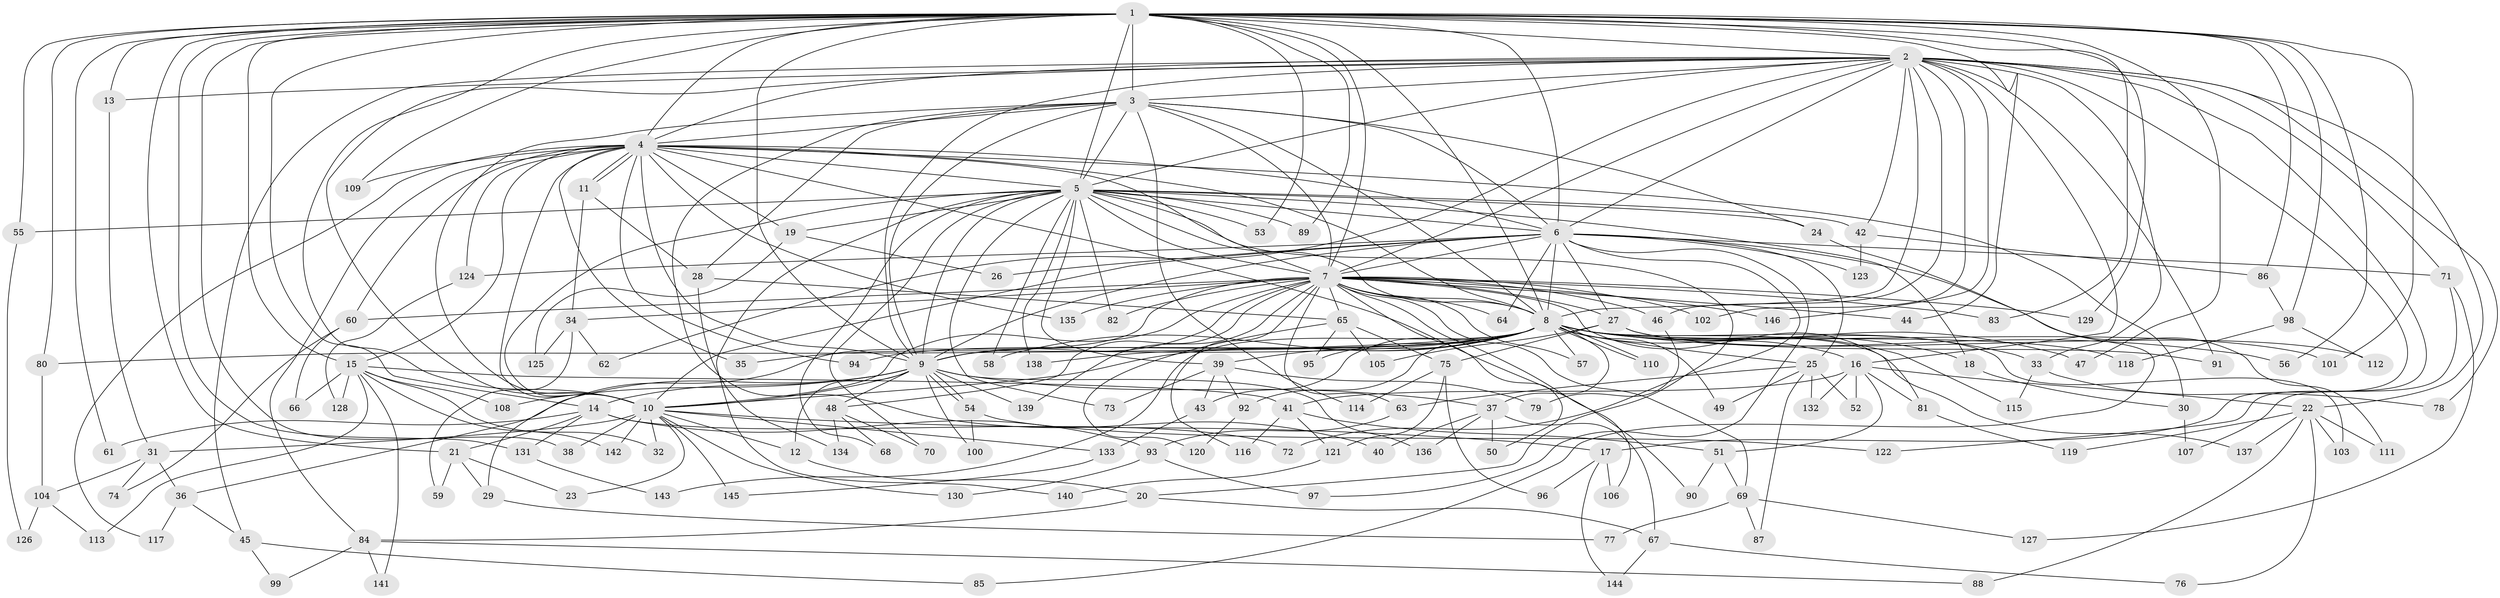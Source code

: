 // Generated by graph-tools (version 1.1) at 2025/25/03/09/25 03:25:38]
// undirected, 146 vertices, 317 edges
graph export_dot {
graph [start="1"]
  node [color=gray90,style=filled];
  1;
  2;
  3;
  4;
  5;
  6;
  7;
  8;
  9;
  10;
  11;
  12;
  13;
  14;
  15;
  16;
  17;
  18;
  19;
  20;
  21;
  22;
  23;
  24;
  25;
  26;
  27;
  28;
  29;
  30;
  31;
  32;
  33;
  34;
  35;
  36;
  37;
  38;
  39;
  40;
  41;
  42;
  43;
  44;
  45;
  46;
  47;
  48;
  49;
  50;
  51;
  52;
  53;
  54;
  55;
  56;
  57;
  58;
  59;
  60;
  61;
  62;
  63;
  64;
  65;
  66;
  67;
  68;
  69;
  70;
  71;
  72;
  73;
  74;
  75;
  76;
  77;
  78;
  79;
  80;
  81;
  82;
  83;
  84;
  85;
  86;
  87;
  88;
  89;
  90;
  91;
  92;
  93;
  94;
  95;
  96;
  97;
  98;
  99;
  100;
  101;
  102;
  103;
  104;
  105;
  106;
  107;
  108;
  109;
  110;
  111;
  112;
  113;
  114;
  115;
  116;
  117;
  118;
  119;
  120;
  121;
  122;
  123;
  124;
  125;
  126;
  127;
  128;
  129;
  130;
  131;
  132;
  133;
  134;
  135;
  136;
  137;
  138;
  139;
  140;
  141;
  142;
  143;
  144;
  145;
  146;
  1 -- 2;
  1 -- 3;
  1 -- 4;
  1 -- 5;
  1 -- 6;
  1 -- 7;
  1 -- 8;
  1 -- 9;
  1 -- 10;
  1 -- 13;
  1 -- 14;
  1 -- 15;
  1 -- 21;
  1 -- 38;
  1 -- 44;
  1 -- 47;
  1 -- 53;
  1 -- 55;
  1 -- 56;
  1 -- 61;
  1 -- 80;
  1 -- 83;
  1 -- 86;
  1 -- 89;
  1 -- 98;
  1 -- 101;
  1 -- 109;
  1 -- 129;
  1 -- 131;
  2 -- 3;
  2 -- 4;
  2 -- 5;
  2 -- 6;
  2 -- 7;
  2 -- 8;
  2 -- 9;
  2 -- 10;
  2 -- 13;
  2 -- 16;
  2 -- 17;
  2 -- 22;
  2 -- 33;
  2 -- 42;
  2 -- 45;
  2 -- 46;
  2 -- 62;
  2 -- 71;
  2 -- 78;
  2 -- 91;
  2 -- 102;
  2 -- 122;
  2 -- 146;
  3 -- 4;
  3 -- 5;
  3 -- 6;
  3 -- 7;
  3 -- 8;
  3 -- 9;
  3 -- 10;
  3 -- 24;
  3 -- 28;
  3 -- 40;
  3 -- 114;
  4 -- 5;
  4 -- 6;
  4 -- 7;
  4 -- 8;
  4 -- 9;
  4 -- 10;
  4 -- 11;
  4 -- 11;
  4 -- 15;
  4 -- 19;
  4 -- 30;
  4 -- 35;
  4 -- 60;
  4 -- 84;
  4 -- 90;
  4 -- 94;
  4 -- 109;
  4 -- 117;
  4 -- 124;
  4 -- 135;
  5 -- 6;
  5 -- 7;
  5 -- 8;
  5 -- 9;
  5 -- 10;
  5 -- 18;
  5 -- 19;
  5 -- 20;
  5 -- 24;
  5 -- 39;
  5 -- 42;
  5 -- 53;
  5 -- 55;
  5 -- 58;
  5 -- 68;
  5 -- 70;
  5 -- 73;
  5 -- 82;
  5 -- 89;
  5 -- 138;
  5 -- 140;
  6 -- 7;
  6 -- 8;
  6 -- 9;
  6 -- 10;
  6 -- 25;
  6 -- 26;
  6 -- 27;
  6 -- 64;
  6 -- 71;
  6 -- 72;
  6 -- 97;
  6 -- 111;
  6 -- 123;
  6 -- 124;
  7 -- 8;
  7 -- 9;
  7 -- 10;
  7 -- 27;
  7 -- 29;
  7 -- 34;
  7 -- 44;
  7 -- 46;
  7 -- 48;
  7 -- 50;
  7 -- 57;
  7 -- 60;
  7 -- 63;
  7 -- 64;
  7 -- 65;
  7 -- 69;
  7 -- 81;
  7 -- 82;
  7 -- 83;
  7 -- 102;
  7 -- 106;
  7 -- 116;
  7 -- 129;
  7 -- 135;
  7 -- 139;
  7 -- 146;
  8 -- 9;
  8 -- 10;
  8 -- 16;
  8 -- 18;
  8 -- 25;
  8 -- 33;
  8 -- 35;
  8 -- 37;
  8 -- 39;
  8 -- 43;
  8 -- 47;
  8 -- 49;
  8 -- 56;
  8 -- 57;
  8 -- 58;
  8 -- 80;
  8 -- 92;
  8 -- 94;
  8 -- 95;
  8 -- 101;
  8 -- 103;
  8 -- 110;
  8 -- 110;
  8 -- 115;
  8 -- 118;
  8 -- 137;
  8 -- 138;
  8 -- 143;
  9 -- 10;
  9 -- 12;
  9 -- 14;
  9 -- 36;
  9 -- 37;
  9 -- 48;
  9 -- 54;
  9 -- 54;
  9 -- 100;
  9 -- 108;
  9 -- 136;
  9 -- 139;
  10 -- 12;
  10 -- 17;
  10 -- 23;
  10 -- 31;
  10 -- 32;
  10 -- 38;
  10 -- 130;
  10 -- 133;
  10 -- 142;
  10 -- 145;
  11 -- 28;
  11 -- 34;
  12 -- 20;
  13 -- 31;
  14 -- 21;
  14 -- 61;
  14 -- 72;
  14 -- 93;
  14 -- 131;
  15 -- 32;
  15 -- 41;
  15 -- 66;
  15 -- 108;
  15 -- 113;
  15 -- 128;
  15 -- 141;
  15 -- 142;
  16 -- 22;
  16 -- 41;
  16 -- 51;
  16 -- 52;
  16 -- 81;
  16 -- 132;
  17 -- 96;
  17 -- 106;
  17 -- 144;
  18 -- 30;
  19 -- 26;
  19 -- 125;
  20 -- 67;
  20 -- 84;
  21 -- 23;
  21 -- 29;
  21 -- 59;
  22 -- 76;
  22 -- 88;
  22 -- 103;
  22 -- 111;
  22 -- 119;
  22 -- 137;
  24 -- 85;
  25 -- 49;
  25 -- 52;
  25 -- 63;
  25 -- 87;
  25 -- 132;
  27 -- 75;
  27 -- 91;
  27 -- 105;
  27 -- 112;
  28 -- 65;
  28 -- 134;
  29 -- 77;
  30 -- 107;
  31 -- 36;
  31 -- 74;
  31 -- 104;
  33 -- 78;
  33 -- 115;
  34 -- 59;
  34 -- 62;
  34 -- 125;
  36 -- 45;
  36 -- 117;
  37 -- 40;
  37 -- 50;
  37 -- 67;
  37 -- 136;
  39 -- 43;
  39 -- 73;
  39 -- 79;
  39 -- 92;
  41 -- 51;
  41 -- 116;
  41 -- 121;
  42 -- 86;
  42 -- 123;
  43 -- 133;
  45 -- 85;
  45 -- 99;
  46 -- 79;
  48 -- 68;
  48 -- 70;
  48 -- 134;
  51 -- 69;
  51 -- 90;
  54 -- 100;
  54 -- 122;
  55 -- 126;
  60 -- 66;
  60 -- 74;
  63 -- 93;
  65 -- 75;
  65 -- 95;
  65 -- 105;
  65 -- 120;
  67 -- 76;
  67 -- 144;
  69 -- 77;
  69 -- 87;
  69 -- 127;
  71 -- 107;
  71 -- 127;
  75 -- 96;
  75 -- 114;
  75 -- 121;
  80 -- 104;
  81 -- 119;
  84 -- 88;
  84 -- 99;
  84 -- 141;
  86 -- 98;
  92 -- 120;
  93 -- 97;
  93 -- 130;
  98 -- 112;
  98 -- 118;
  104 -- 113;
  104 -- 126;
  121 -- 140;
  124 -- 128;
  131 -- 143;
  133 -- 145;
}
